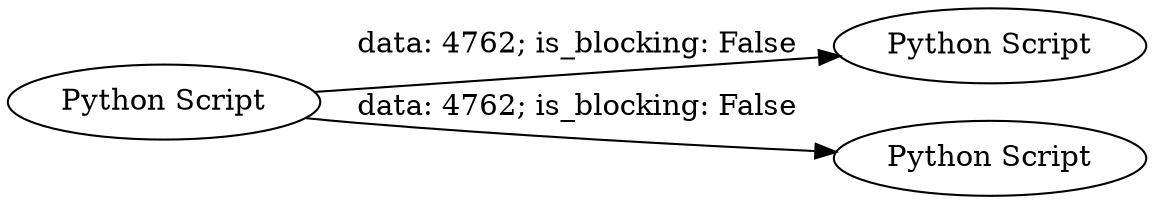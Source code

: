 digraph {
	"-8786608651811151049_1" [label="Python Script"]
	"-8786608651811151049_2" [label="Python Script"]
	"-8786608651811151049_3" [label="Python Script"]
	"-8786608651811151049_1" -> "-8786608651811151049_3" [label="data: 4762; is_blocking: False"]
	"-8786608651811151049_1" -> "-8786608651811151049_2" [label="data: 4762; is_blocking: False"]
	rankdir=LR
}
